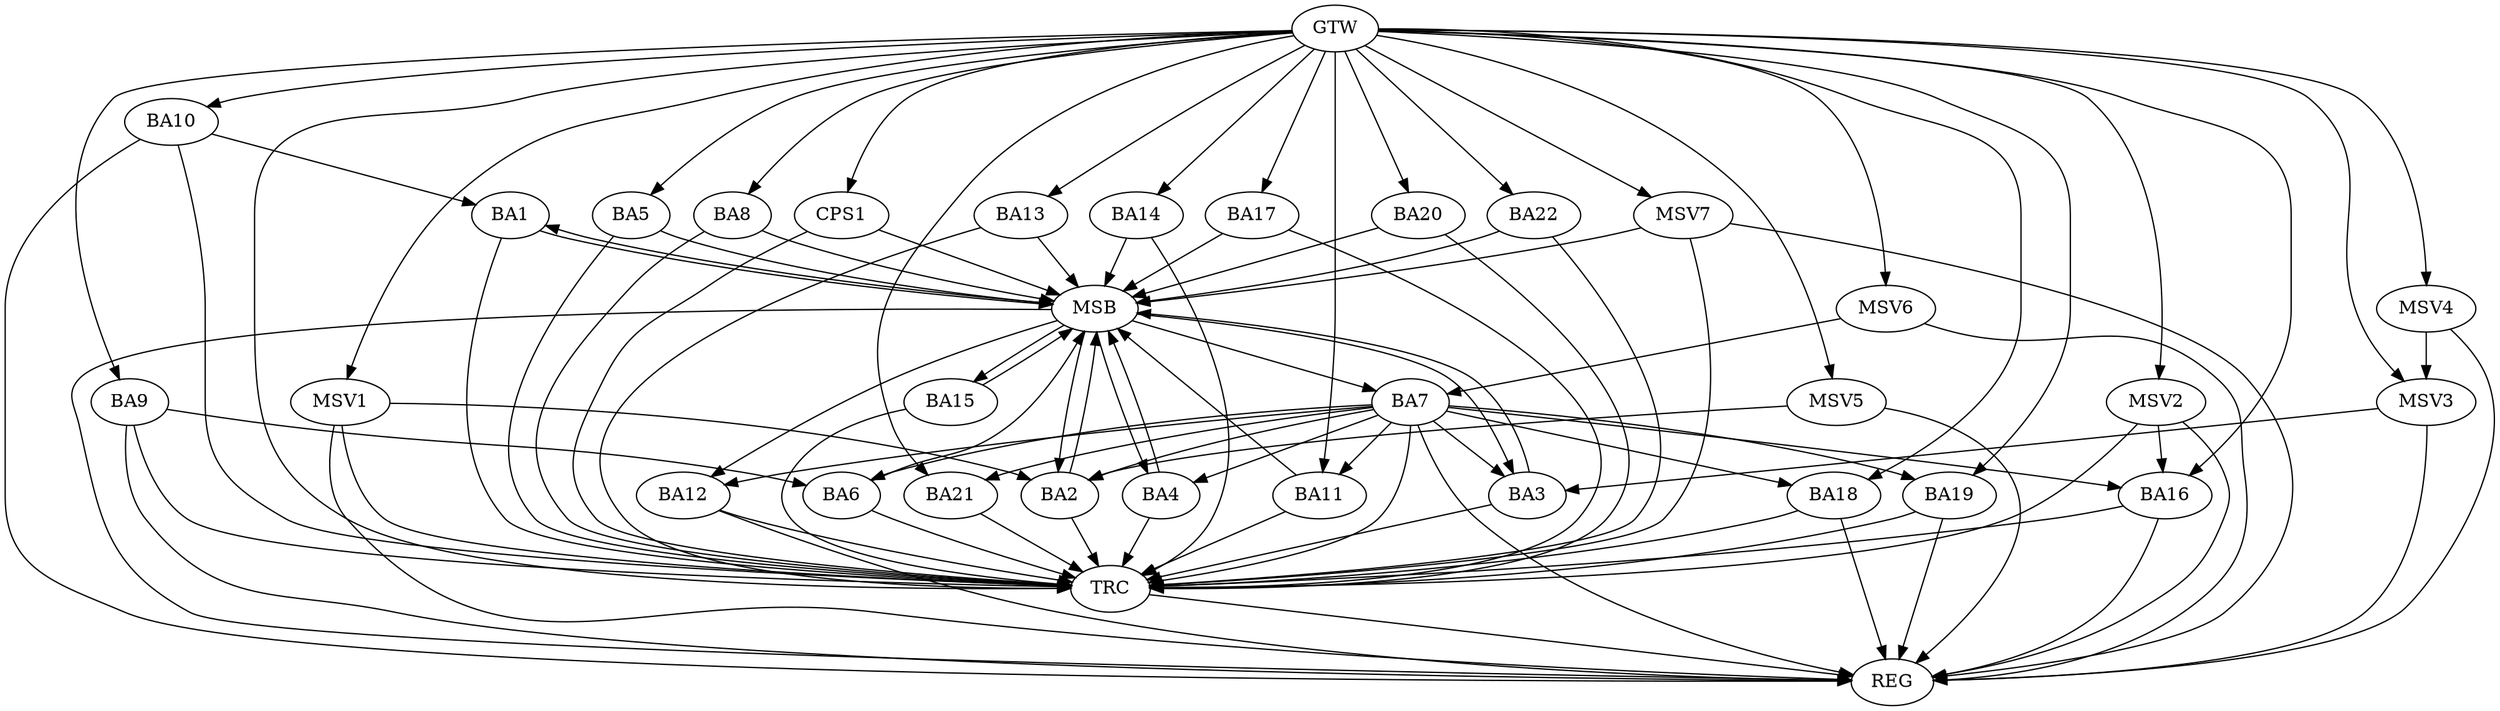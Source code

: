 strict digraph G {
  BA1 [ label="BA1" ];
  BA2 [ label="BA2" ];
  BA3 [ label="BA3" ];
  BA4 [ label="BA4" ];
  BA5 [ label="BA5" ];
  BA6 [ label="BA6" ];
  BA7 [ label="BA7" ];
  BA8 [ label="BA8" ];
  BA9 [ label="BA9" ];
  BA10 [ label="BA10" ];
  BA11 [ label="BA11" ];
  BA12 [ label="BA12" ];
  BA13 [ label="BA13" ];
  BA14 [ label="BA14" ];
  BA15 [ label="BA15" ];
  BA16 [ label="BA16" ];
  BA17 [ label="BA17" ];
  BA18 [ label="BA18" ];
  BA19 [ label="BA19" ];
  BA20 [ label="BA20" ];
  BA21 [ label="BA21" ];
  BA22 [ label="BA22" ];
  CPS1 [ label="CPS1" ];
  GTW [ label="GTW" ];
  REG [ label="REG" ];
  MSB [ label="MSB" ];
  TRC [ label="TRC" ];
  MSV1 [ label="MSV1" ];
  MSV2 [ label="MSV2" ];
  MSV3 [ label="MSV3" ];
  MSV4 [ label="MSV4" ];
  MSV5 [ label="MSV5" ];
  MSV6 [ label="MSV6" ];
  MSV7 [ label="MSV7" ];
  BA7 -> BA3;
  BA9 -> BA6;
  BA10 -> BA1;
  GTW -> BA5;
  GTW -> BA8;
  GTW -> BA9;
  GTW -> BA10;
  GTW -> BA11;
  GTW -> BA13;
  GTW -> BA14;
  GTW -> BA16;
  GTW -> BA17;
  GTW -> BA18;
  GTW -> BA19;
  GTW -> BA20;
  GTW -> BA21;
  GTW -> BA22;
  GTW -> CPS1;
  BA7 -> REG;
  BA9 -> REG;
  BA10 -> REG;
  BA12 -> REG;
  BA16 -> REG;
  BA18 -> REG;
  BA19 -> REG;
  BA1 -> MSB;
  MSB -> BA2;
  MSB -> REG;
  BA2 -> MSB;
  MSB -> BA1;
  BA3 -> MSB;
  BA4 -> MSB;
  BA5 -> MSB;
  MSB -> BA3;
  BA6 -> MSB;
  BA8 -> MSB;
  BA11 -> MSB;
  BA13 -> MSB;
  BA14 -> MSB;
  MSB -> BA4;
  BA15 -> MSB;
  BA17 -> MSB;
  BA20 -> MSB;
  BA22 -> MSB;
  MSB -> BA15;
  CPS1 -> MSB;
  MSB -> BA7;
  MSB -> BA12;
  BA1 -> TRC;
  BA2 -> TRC;
  BA3 -> TRC;
  BA4 -> TRC;
  BA5 -> TRC;
  BA6 -> TRC;
  BA7 -> TRC;
  BA8 -> TRC;
  BA9 -> TRC;
  BA10 -> TRC;
  BA11 -> TRC;
  BA12 -> TRC;
  BA13 -> TRC;
  BA14 -> TRC;
  BA15 -> TRC;
  BA16 -> TRC;
  BA17 -> TRC;
  BA18 -> TRC;
  BA19 -> TRC;
  BA20 -> TRC;
  BA21 -> TRC;
  BA22 -> TRC;
  CPS1 -> TRC;
  GTW -> TRC;
  TRC -> REG;
  BA7 -> BA6;
  BA7 -> BA11;
  BA7 -> BA16;
  BA7 -> BA21;
  BA7 -> BA12;
  BA7 -> BA2;
  BA7 -> BA18;
  BA7 -> BA19;
  BA7 -> BA4;
  MSV1 -> BA2;
  GTW -> MSV1;
  MSV1 -> REG;
  MSV1 -> TRC;
  MSV2 -> BA16;
  GTW -> MSV2;
  MSV2 -> REG;
  MSV2 -> TRC;
  MSV3 -> BA3;
  GTW -> MSV3;
  MSV3 -> REG;
  MSV4 -> MSV3;
  GTW -> MSV4;
  MSV4 -> REG;
  MSV5 -> BA2;
  GTW -> MSV5;
  MSV5 -> REG;
  MSV6 -> BA7;
  GTW -> MSV6;
  MSV6 -> REG;
  MSV7 -> MSB;
  GTW -> MSV7;
  MSV7 -> REG;
  MSV7 -> TRC;
}
